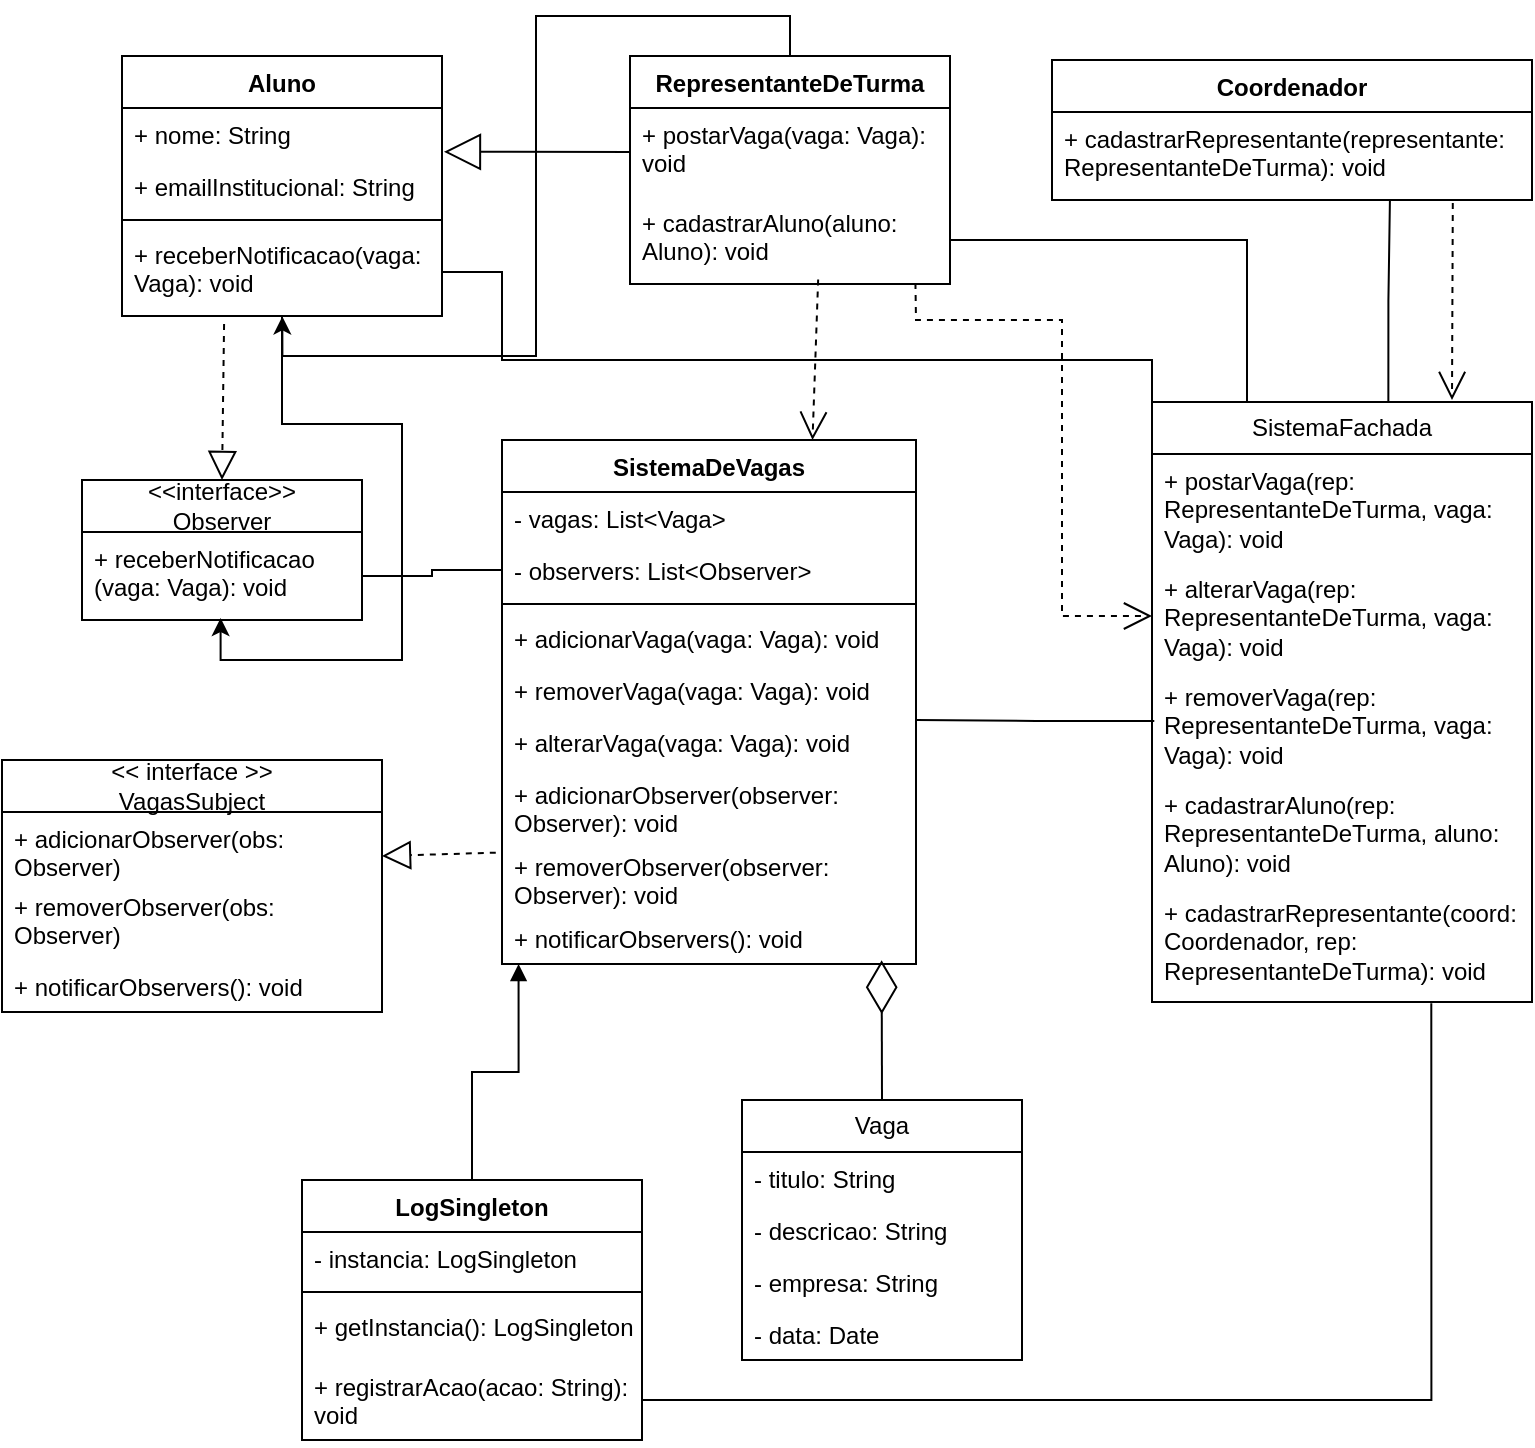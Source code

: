 <mxfile version="27.1.1">
  <diagram id="C5RBs43oDa-KdzZeNtuy" name="Page-1">
    <mxGraphModel dx="646" dy="1494" grid="1" gridSize="10" guides="1" tooltips="1" connect="1" arrows="1" fold="1" page="1" pageScale="1" pageWidth="827" pageHeight="1169" math="0" shadow="0">
      <root>
        <mxCell id="WIyWlLk6GJQsqaUBKTNV-0" />
        <mxCell id="WIyWlLk6GJQsqaUBKTNV-1" parent="WIyWlLk6GJQsqaUBKTNV-0" />
        <mxCell id="_NMeENpPA0-5k_gsboYM-0" value="Aluno" style="swimlane;fontStyle=1;align=center;verticalAlign=top;childLayout=stackLayout;horizontal=1;startSize=26;horizontalStack=0;resizeParent=1;resizeParentMax=0;resizeLast=0;collapsible=1;marginBottom=0;whiteSpace=wrap;html=1;" vertex="1" parent="WIyWlLk6GJQsqaUBKTNV-1">
          <mxGeometry x="80" y="8" width="160" height="130" as="geometry" />
        </mxCell>
        <mxCell id="_NMeENpPA0-5k_gsboYM-1" value="+ nome: String" style="text;strokeColor=none;fillColor=none;align=left;verticalAlign=top;spacingLeft=4;spacingRight=4;overflow=hidden;rotatable=0;points=[[0,0.5],[1,0.5]];portConstraint=eastwest;whiteSpace=wrap;html=1;" vertex="1" parent="_NMeENpPA0-5k_gsboYM-0">
          <mxGeometry y="26" width="160" height="26" as="geometry" />
        </mxCell>
        <mxCell id="_NMeENpPA0-5k_gsboYM-4" value="+ emailInstitucional: String" style="text;strokeColor=none;fillColor=none;align=left;verticalAlign=top;spacingLeft=4;spacingRight=4;overflow=hidden;rotatable=0;points=[[0,0.5],[1,0.5]];portConstraint=eastwest;whiteSpace=wrap;html=1;" vertex="1" parent="_NMeENpPA0-5k_gsboYM-0">
          <mxGeometry y="52" width="160" height="26" as="geometry" />
        </mxCell>
        <mxCell id="_NMeENpPA0-5k_gsboYM-2" value="" style="line;strokeWidth=1;fillColor=none;align=left;verticalAlign=middle;spacingTop=-1;spacingLeft=3;spacingRight=3;rotatable=0;labelPosition=right;points=[];portConstraint=eastwest;strokeColor=inherit;" vertex="1" parent="_NMeENpPA0-5k_gsboYM-0">
          <mxGeometry y="78" width="160" height="8" as="geometry" />
        </mxCell>
        <mxCell id="_NMeENpPA0-5k_gsboYM-3" value="+ receberNotificacao(vaga: Vaga): void" style="text;strokeColor=none;fillColor=none;align=left;verticalAlign=top;spacingLeft=4;spacingRight=4;overflow=hidden;rotatable=0;points=[[0,0.5],[1,0.5]];portConstraint=eastwest;whiteSpace=wrap;html=1;" vertex="1" parent="_NMeENpPA0-5k_gsboYM-0">
          <mxGeometry y="86" width="160" height="44" as="geometry" />
        </mxCell>
        <mxCell id="_NMeENpPA0-5k_gsboYM-10" value="" style="edgeStyle=orthogonalEdgeStyle;rounded=0;orthogonalLoop=1;jettySize=auto;html=1;entryX=0.495;entryY=0.978;entryDx=0;entryDy=0;entryPerimeter=0;" edge="1" parent="WIyWlLk6GJQsqaUBKTNV-1" source="_NMeENpPA0-5k_gsboYM-0" target="_NMeENpPA0-5k_gsboYM-43">
          <mxGeometry relative="1" as="geometry">
            <mxPoint x="190" y="-20.0" as="targetPoint" />
          </mxGeometry>
        </mxCell>
        <mxCell id="_NMeENpPA0-5k_gsboYM-12" value="RepresentanteDeTurma" style="swimlane;fontStyle=1;align=center;verticalAlign=top;childLayout=stackLayout;horizontal=1;startSize=26;horizontalStack=0;resizeParent=1;resizeParentMax=0;resizeLast=0;collapsible=1;marginBottom=0;whiteSpace=wrap;html=1;" vertex="1" parent="WIyWlLk6GJQsqaUBKTNV-1">
          <mxGeometry x="334" y="8" width="160" height="114" as="geometry" />
        </mxCell>
        <mxCell id="_NMeENpPA0-5k_gsboYM-16" value="+ postarVaga(vaga: Vaga): void" style="text;strokeColor=none;fillColor=none;align=left;verticalAlign=top;spacingLeft=4;spacingRight=4;overflow=hidden;rotatable=0;points=[[0,0.5],[1,0.5]];portConstraint=eastwest;whiteSpace=wrap;html=1;" vertex="1" parent="_NMeENpPA0-5k_gsboYM-12">
          <mxGeometry y="26" width="160" height="44" as="geometry" />
        </mxCell>
        <mxCell id="_NMeENpPA0-5k_gsboYM-18" value="+ cadastrarAluno(aluno: Aluno): void" style="text;strokeColor=none;fillColor=none;align=left;verticalAlign=top;spacingLeft=4;spacingRight=4;overflow=hidden;rotatable=0;points=[[0,0.5],[1,0.5]];portConstraint=eastwest;whiteSpace=wrap;html=1;" vertex="1" parent="_NMeENpPA0-5k_gsboYM-12">
          <mxGeometry y="70" width="160" height="44" as="geometry" />
        </mxCell>
        <mxCell id="_NMeENpPA0-5k_gsboYM-19" value="Coordenador" style="swimlane;fontStyle=1;align=center;verticalAlign=top;childLayout=stackLayout;horizontal=1;startSize=26;horizontalStack=0;resizeParent=1;resizeParentMax=0;resizeLast=0;collapsible=1;marginBottom=0;whiteSpace=wrap;html=1;" vertex="1" parent="WIyWlLk6GJQsqaUBKTNV-1">
          <mxGeometry x="545" y="10" width="240" height="70" as="geometry" />
        </mxCell>
        <mxCell id="_NMeENpPA0-5k_gsboYM-22" value="+ cadastrarRepresentante(representante: RepresentanteDeTurma): void" style="text;strokeColor=none;fillColor=none;align=left;verticalAlign=top;spacingLeft=4;spacingRight=4;overflow=hidden;rotatable=0;points=[[0,0.5],[1,0.5]];portConstraint=eastwest;whiteSpace=wrap;html=1;" vertex="1" parent="_NMeENpPA0-5k_gsboYM-19">
          <mxGeometry y="26" width="240" height="44" as="geometry" />
        </mxCell>
        <mxCell id="_NMeENpPA0-5k_gsboYM-17" value="" style="edgeStyle=orthogonalEdgeStyle;rounded=0;orthogonalLoop=1;jettySize=auto;html=1;entryX=0.501;entryY=1.005;entryDx=0;entryDy=0;entryPerimeter=0;exitX=0.5;exitY=0;exitDx=0;exitDy=0;" edge="1" parent="WIyWlLk6GJQsqaUBKTNV-1" source="_NMeENpPA0-5k_gsboYM-12" target="_NMeENpPA0-5k_gsboYM-3">
          <mxGeometry relative="1" as="geometry" />
        </mxCell>
        <mxCell id="_NMeENpPA0-5k_gsboYM-23" value="Vaga" style="swimlane;fontStyle=0;childLayout=stackLayout;horizontal=1;startSize=26;fillColor=none;horizontalStack=0;resizeParent=1;resizeParentMax=0;resizeLast=0;collapsible=1;marginBottom=0;whiteSpace=wrap;html=1;" vertex="1" parent="WIyWlLk6GJQsqaUBKTNV-1">
          <mxGeometry x="390" y="530" width="140" height="130" as="geometry" />
        </mxCell>
        <mxCell id="_NMeENpPA0-5k_gsboYM-24" value="- titulo: String" style="text;strokeColor=none;fillColor=none;align=left;verticalAlign=top;spacingLeft=4;spacingRight=4;overflow=hidden;rotatable=0;points=[[0,0.5],[1,0.5]];portConstraint=eastwest;whiteSpace=wrap;html=1;" vertex="1" parent="_NMeENpPA0-5k_gsboYM-23">
          <mxGeometry y="26" width="140" height="26" as="geometry" />
        </mxCell>
        <mxCell id="_NMeENpPA0-5k_gsboYM-25" value="- descricao: String" style="text;strokeColor=none;fillColor=none;align=left;verticalAlign=top;spacingLeft=4;spacingRight=4;overflow=hidden;rotatable=0;points=[[0,0.5],[1,0.5]];portConstraint=eastwest;whiteSpace=wrap;html=1;" vertex="1" parent="_NMeENpPA0-5k_gsboYM-23">
          <mxGeometry y="52" width="140" height="26" as="geometry" />
        </mxCell>
        <mxCell id="_NMeENpPA0-5k_gsboYM-26" value="- empresa: String" style="text;strokeColor=none;fillColor=none;align=left;verticalAlign=top;spacingLeft=4;spacingRight=4;overflow=hidden;rotatable=0;points=[[0,0.5],[1,0.5]];portConstraint=eastwest;whiteSpace=wrap;html=1;" vertex="1" parent="_NMeENpPA0-5k_gsboYM-23">
          <mxGeometry y="78" width="140" height="26" as="geometry" />
        </mxCell>
        <mxCell id="_NMeENpPA0-5k_gsboYM-27" value="- data: Date" style="text;strokeColor=none;fillColor=none;align=left;verticalAlign=top;spacingLeft=4;spacingRight=4;overflow=hidden;rotatable=0;points=[[0,0.5],[1,0.5]];portConstraint=eastwest;whiteSpace=wrap;html=1;" vertex="1" parent="_NMeENpPA0-5k_gsboYM-23">
          <mxGeometry y="104" width="140" height="26" as="geometry" />
        </mxCell>
        <mxCell id="_NMeENpPA0-5k_gsboYM-28" value="SistemaDeVagas" style="swimlane;fontStyle=1;align=center;verticalAlign=top;childLayout=stackLayout;horizontal=1;startSize=26;horizontalStack=0;resizeParent=1;resizeParentMax=0;resizeLast=0;collapsible=1;marginBottom=0;whiteSpace=wrap;html=1;" vertex="1" parent="WIyWlLk6GJQsqaUBKTNV-1">
          <mxGeometry x="270" y="200" width="207" height="262" as="geometry" />
        </mxCell>
        <mxCell id="_NMeENpPA0-5k_gsboYM-29" value="- vagas: List&amp;lt;Vaga&amp;gt;" style="text;strokeColor=none;fillColor=none;align=left;verticalAlign=top;spacingLeft=4;spacingRight=4;overflow=hidden;rotatable=0;points=[[0,0.5],[1,0.5]];portConstraint=eastwest;whiteSpace=wrap;html=1;" vertex="1" parent="_NMeENpPA0-5k_gsboYM-28">
          <mxGeometry y="26" width="207" height="26" as="geometry" />
        </mxCell>
        <mxCell id="_NMeENpPA0-5k_gsboYM-32" value="- observers: List&amp;lt;Observer&amp;gt;" style="text;strokeColor=none;fillColor=none;align=left;verticalAlign=top;spacingLeft=4;spacingRight=4;overflow=hidden;rotatable=0;points=[[0,0.5],[1,0.5]];portConstraint=eastwest;whiteSpace=wrap;html=1;" vertex="1" parent="_NMeENpPA0-5k_gsboYM-28">
          <mxGeometry y="52" width="207" height="26" as="geometry" />
        </mxCell>
        <mxCell id="_NMeENpPA0-5k_gsboYM-30" value="" style="line;strokeWidth=1;fillColor=none;align=left;verticalAlign=middle;spacingTop=-1;spacingLeft=3;spacingRight=3;rotatable=0;labelPosition=right;points=[];portConstraint=eastwest;strokeColor=inherit;" vertex="1" parent="_NMeENpPA0-5k_gsboYM-28">
          <mxGeometry y="78" width="207" height="8" as="geometry" />
        </mxCell>
        <mxCell id="_NMeENpPA0-5k_gsboYM-31" value="+ adicionarVaga(vaga: Vaga): void" style="text;strokeColor=none;fillColor=none;align=left;verticalAlign=top;spacingLeft=4;spacingRight=4;overflow=hidden;rotatable=0;points=[[0,0.5],[1,0.5]];portConstraint=eastwest;whiteSpace=wrap;html=1;" vertex="1" parent="_NMeENpPA0-5k_gsboYM-28">
          <mxGeometry y="86" width="207" height="26" as="geometry" />
        </mxCell>
        <mxCell id="_NMeENpPA0-5k_gsboYM-33" value="+ removerVaga(vaga: Vaga): void" style="text;strokeColor=none;fillColor=none;align=left;verticalAlign=top;spacingLeft=4;spacingRight=4;overflow=hidden;rotatable=0;points=[[0,0.5],[1,0.5]];portConstraint=eastwest;whiteSpace=wrap;html=1;" vertex="1" parent="_NMeENpPA0-5k_gsboYM-28">
          <mxGeometry y="112" width="207" height="26" as="geometry" />
        </mxCell>
        <mxCell id="_NMeENpPA0-5k_gsboYM-34" value="+ alterarVaga(vaga: Vaga): void" style="text;strokeColor=none;fillColor=none;align=left;verticalAlign=top;spacingLeft=4;spacingRight=4;overflow=hidden;rotatable=0;points=[[0,0.5],[1,0.5]];portConstraint=eastwest;whiteSpace=wrap;html=1;" vertex="1" parent="_NMeENpPA0-5k_gsboYM-28">
          <mxGeometry y="138" width="207" height="26" as="geometry" />
        </mxCell>
        <mxCell id="_NMeENpPA0-5k_gsboYM-35" value="+ adicionarObserver(observer: Observer): void" style="text;strokeColor=none;fillColor=none;align=left;verticalAlign=top;spacingLeft=4;spacingRight=4;overflow=hidden;rotatable=0;points=[[0,0.5],[1,0.5]];portConstraint=eastwest;whiteSpace=wrap;html=1;" vertex="1" parent="_NMeENpPA0-5k_gsboYM-28">
          <mxGeometry y="164" width="207" height="36" as="geometry" />
        </mxCell>
        <mxCell id="_NMeENpPA0-5k_gsboYM-36" value="+ removerObserver(observer: Observer): void" style="text;strokeColor=none;fillColor=none;align=left;verticalAlign=top;spacingLeft=4;spacingRight=4;overflow=hidden;rotatable=0;points=[[0,0.5],[1,0.5]];portConstraint=eastwest;whiteSpace=wrap;html=1;" vertex="1" parent="_NMeENpPA0-5k_gsboYM-28">
          <mxGeometry y="200" width="207" height="36" as="geometry" />
        </mxCell>
        <mxCell id="_NMeENpPA0-5k_gsboYM-37" value="+ notificarObservers(): void" style="text;strokeColor=none;fillColor=none;align=left;verticalAlign=top;spacingLeft=4;spacingRight=4;overflow=hidden;rotatable=0;points=[[0,0.5],[1,0.5]];portConstraint=eastwest;whiteSpace=wrap;html=1;" vertex="1" parent="_NMeENpPA0-5k_gsboYM-28">
          <mxGeometry y="236" width="207" height="26" as="geometry" />
        </mxCell>
        <mxCell id="_NMeENpPA0-5k_gsboYM-38" value="&amp;lt;&amp;lt; interface &amp;gt;&amp;gt;&lt;div&gt;VagasSubject&lt;/div&gt;" style="swimlane;fontStyle=0;childLayout=stackLayout;horizontal=1;startSize=26;fillColor=none;horizontalStack=0;resizeParent=1;resizeParentMax=0;resizeLast=0;collapsible=1;marginBottom=0;whiteSpace=wrap;html=1;" vertex="1" parent="WIyWlLk6GJQsqaUBKTNV-1">
          <mxGeometry x="20" y="360" width="190" height="126" as="geometry" />
        </mxCell>
        <mxCell id="_NMeENpPA0-5k_gsboYM-39" value="+ adicionarObserver(obs: Observer)" style="text;strokeColor=none;fillColor=none;align=left;verticalAlign=top;spacingLeft=4;spacingRight=4;overflow=hidden;rotatable=0;points=[[0,0.5],[1,0.5]];portConstraint=eastwest;whiteSpace=wrap;html=1;" vertex="1" parent="_NMeENpPA0-5k_gsboYM-38">
          <mxGeometry y="26" width="190" height="34" as="geometry" />
        </mxCell>
        <mxCell id="_NMeENpPA0-5k_gsboYM-40" value="+ removerObserver(obs: Observer)" style="text;strokeColor=none;fillColor=none;align=left;verticalAlign=top;spacingLeft=4;spacingRight=4;overflow=hidden;rotatable=0;points=[[0,0.5],[1,0.5]];portConstraint=eastwest;whiteSpace=wrap;html=1;" vertex="1" parent="_NMeENpPA0-5k_gsboYM-38">
          <mxGeometry y="60" width="190" height="40" as="geometry" />
        </mxCell>
        <mxCell id="_NMeENpPA0-5k_gsboYM-41" value="+ notificarObservers(): void" style="text;strokeColor=none;fillColor=none;align=left;verticalAlign=top;spacingLeft=4;spacingRight=4;overflow=hidden;rotatable=0;points=[[0,0.5],[1,0.5]];portConstraint=eastwest;whiteSpace=wrap;html=1;" vertex="1" parent="_NMeENpPA0-5k_gsboYM-38">
          <mxGeometry y="100" width="190" height="26" as="geometry" />
        </mxCell>
        <mxCell id="_NMeENpPA0-5k_gsboYM-42" value="&amp;lt;&amp;lt;interface&amp;gt;&amp;gt;&lt;div&gt;Observer&lt;/div&gt;" style="swimlane;fontStyle=0;childLayout=stackLayout;horizontal=1;startSize=26;fillColor=none;horizontalStack=0;resizeParent=1;resizeParentMax=0;resizeLast=0;collapsible=1;marginBottom=0;whiteSpace=wrap;html=1;" vertex="1" parent="WIyWlLk6GJQsqaUBKTNV-1">
          <mxGeometry x="60" y="220" width="140" height="70" as="geometry" />
        </mxCell>
        <mxCell id="_NMeENpPA0-5k_gsboYM-43" value="+ receberNotificacao&lt;div&gt;(vaga: Vaga): void&lt;/div&gt;" style="text;strokeColor=none;fillColor=none;align=left;verticalAlign=top;spacingLeft=4;spacingRight=4;overflow=hidden;rotatable=0;points=[[0,0.5],[1,0.5]];portConstraint=eastwest;whiteSpace=wrap;html=1;" vertex="1" parent="_NMeENpPA0-5k_gsboYM-42">
          <mxGeometry y="26" width="140" height="44" as="geometry" />
        </mxCell>
        <mxCell id="_NMeENpPA0-5k_gsboYM-46" value="LogSingleton" style="swimlane;fontStyle=1;align=center;verticalAlign=top;childLayout=stackLayout;horizontal=1;startSize=26;horizontalStack=0;resizeParent=1;resizeParentMax=0;resizeLast=0;collapsible=1;marginBottom=0;whiteSpace=wrap;html=1;" vertex="1" parent="WIyWlLk6GJQsqaUBKTNV-1">
          <mxGeometry x="170" y="570" width="170" height="130" as="geometry" />
        </mxCell>
        <mxCell id="_NMeENpPA0-5k_gsboYM-47" value="- instancia: LogSingleton" style="text;strokeColor=none;fillColor=none;align=left;verticalAlign=top;spacingLeft=4;spacingRight=4;overflow=hidden;rotatable=0;points=[[0,0.5],[1,0.5]];portConstraint=eastwest;whiteSpace=wrap;html=1;" vertex="1" parent="_NMeENpPA0-5k_gsboYM-46">
          <mxGeometry y="26" width="170" height="26" as="geometry" />
        </mxCell>
        <mxCell id="_NMeENpPA0-5k_gsboYM-48" value="" style="line;strokeWidth=1;fillColor=none;align=left;verticalAlign=middle;spacingTop=-1;spacingLeft=3;spacingRight=3;rotatable=0;labelPosition=right;points=[];portConstraint=eastwest;strokeColor=inherit;" vertex="1" parent="_NMeENpPA0-5k_gsboYM-46">
          <mxGeometry y="52" width="170" height="8" as="geometry" />
        </mxCell>
        <mxCell id="_NMeENpPA0-5k_gsboYM-49" value="+ getInstancia(): LogSingleton" style="text;strokeColor=none;fillColor=none;align=left;verticalAlign=top;spacingLeft=4;spacingRight=4;overflow=hidden;rotatable=0;points=[[0,0.5],[1,0.5]];portConstraint=eastwest;whiteSpace=wrap;html=1;" vertex="1" parent="_NMeENpPA0-5k_gsboYM-46">
          <mxGeometry y="60" width="170" height="30" as="geometry" />
        </mxCell>
        <mxCell id="_NMeENpPA0-5k_gsboYM-50" value="+ registrarAcao(acao: String): void" style="text;strokeColor=none;fillColor=none;align=left;verticalAlign=top;spacingLeft=4;spacingRight=4;overflow=hidden;rotatable=0;points=[[0,0.5],[1,0.5]];portConstraint=eastwest;whiteSpace=wrap;html=1;" vertex="1" parent="_NMeENpPA0-5k_gsboYM-46">
          <mxGeometry y="90" width="170" height="40" as="geometry" />
        </mxCell>
        <mxCell id="_NMeENpPA0-5k_gsboYM-51" value="SistemaFachada" style="swimlane;fontStyle=0;childLayout=stackLayout;horizontal=1;startSize=26;fillColor=none;horizontalStack=0;resizeParent=1;resizeParentMax=0;resizeLast=0;collapsible=1;marginBottom=0;whiteSpace=wrap;html=1;" vertex="1" parent="WIyWlLk6GJQsqaUBKTNV-1">
          <mxGeometry x="595" y="181" width="190" height="300" as="geometry" />
        </mxCell>
        <mxCell id="_NMeENpPA0-5k_gsboYM-52" value="+ postarVaga(rep: RepresentanteDeTurma, vaga: Vaga): void" style="text;strokeColor=none;fillColor=none;align=left;verticalAlign=top;spacingLeft=4;spacingRight=4;overflow=hidden;rotatable=0;points=[[0,0.5],[1,0.5]];portConstraint=eastwest;whiteSpace=wrap;html=1;" vertex="1" parent="_NMeENpPA0-5k_gsboYM-51">
          <mxGeometry y="26" width="190" height="54" as="geometry" />
        </mxCell>
        <mxCell id="_NMeENpPA0-5k_gsboYM-55" value="+ alterarVaga(rep: RepresentanteDeTurma, vaga: Vaga): void" style="text;strokeColor=none;fillColor=none;align=left;verticalAlign=top;spacingLeft=4;spacingRight=4;overflow=hidden;rotatable=0;points=[[0,0.5],[1,0.5]];portConstraint=eastwest;whiteSpace=wrap;html=1;" vertex="1" parent="_NMeENpPA0-5k_gsboYM-51">
          <mxGeometry y="80" width="190" height="54" as="geometry" />
        </mxCell>
        <mxCell id="_NMeENpPA0-5k_gsboYM-56" value="+ removerVaga(rep: RepresentanteDeTurma, vaga: Vaga): void" style="text;strokeColor=none;fillColor=none;align=left;verticalAlign=top;spacingLeft=4;spacingRight=4;overflow=hidden;rotatable=0;points=[[0,0.5],[1,0.5]];portConstraint=eastwest;whiteSpace=wrap;html=1;" vertex="1" parent="_NMeENpPA0-5k_gsboYM-51">
          <mxGeometry y="134" width="190" height="54" as="geometry" />
        </mxCell>
        <mxCell id="_NMeENpPA0-5k_gsboYM-57" value="+ cadastrarAluno(rep: RepresentanteDeTurma, aluno: Aluno): void" style="text;strokeColor=none;fillColor=none;align=left;verticalAlign=top;spacingLeft=4;spacingRight=4;overflow=hidden;rotatable=0;points=[[0,0.5],[1,0.5]];portConstraint=eastwest;whiteSpace=wrap;html=1;" vertex="1" parent="_NMeENpPA0-5k_gsboYM-51">
          <mxGeometry y="188" width="190" height="54" as="geometry" />
        </mxCell>
        <mxCell id="_NMeENpPA0-5k_gsboYM-58" value="+ cadastrarRepresentante(coord: Coordenador, rep: RepresentanteDeTurma): void" style="text;strokeColor=none;fillColor=none;align=left;verticalAlign=top;spacingLeft=4;spacingRight=4;overflow=hidden;rotatable=0;points=[[0,0.5],[1,0.5]];portConstraint=eastwest;whiteSpace=wrap;html=1;" vertex="1" parent="_NMeENpPA0-5k_gsboYM-51">
          <mxGeometry y="242" width="190" height="58" as="geometry" />
        </mxCell>
        <mxCell id="_NMeENpPA0-5k_gsboYM-59" value="" style="endArrow=block;dashed=1;endFill=0;endSize=12;html=1;rounded=0;exitX=0.319;exitY=1.091;exitDx=0;exitDy=0;exitPerimeter=0;entryX=0.5;entryY=0;entryDx=0;entryDy=0;" edge="1" parent="WIyWlLk6GJQsqaUBKTNV-1" source="_NMeENpPA0-5k_gsboYM-3" target="_NMeENpPA0-5k_gsboYM-42">
          <mxGeometry width="160" relative="1" as="geometry">
            <mxPoint x="220" y="160" as="sourcePoint" />
            <mxPoint x="129" y="280" as="targetPoint" />
          </mxGeometry>
        </mxCell>
        <mxCell id="_NMeENpPA0-5k_gsboYM-60" value="" style="endArrow=block;endFill=0;endSize=12;html=1;rounded=0;entryX=1;entryY=0.647;entryDx=0;entryDy=0;exitX=-0.015;exitY=0.176;exitDx=0;exitDy=0;entryPerimeter=0;dashed=1;exitPerimeter=0;" edge="1" parent="WIyWlLk6GJQsqaUBKTNV-1" source="_NMeENpPA0-5k_gsboYM-36" target="_NMeENpPA0-5k_gsboYM-39">
          <mxGeometry width="160" relative="1" as="geometry">
            <mxPoint x="220" y="560" as="sourcePoint" />
            <mxPoint x="380" y="560" as="targetPoint" />
          </mxGeometry>
        </mxCell>
        <mxCell id="_NMeENpPA0-5k_gsboYM-74" value="" style="endArrow=block;endFill=1;html=1;edgeStyle=orthogonalEdgeStyle;align=left;verticalAlign=top;rounded=0;exitX=0.5;exitY=0;exitDx=0;exitDy=0;entryX=0.04;entryY=0.998;entryDx=0;entryDy=0;entryPerimeter=0;" edge="1" parent="WIyWlLk6GJQsqaUBKTNV-1" source="_NMeENpPA0-5k_gsboYM-46" target="_NMeENpPA0-5k_gsboYM-37">
          <mxGeometry x="-1" relative="1" as="geometry">
            <mxPoint x="290" y="520" as="sourcePoint" />
            <mxPoint x="355" y="462" as="targetPoint" />
          </mxGeometry>
        </mxCell>
        <mxCell id="_NMeENpPA0-5k_gsboYM-80" value="" style="endArrow=open;endSize=12;dashed=1;html=1;rounded=0;entryX=0.75;entryY=0;entryDx=0;entryDy=0;exitX=0.588;exitY=0.949;exitDx=0;exitDy=0;exitPerimeter=0;" edge="1" parent="WIyWlLk6GJQsqaUBKTNV-1" source="_NMeENpPA0-5k_gsboYM-18" target="_NMeENpPA0-5k_gsboYM-28">
          <mxGeometry width="160" relative="1" as="geometry">
            <mxPoint x="430" y="121" as="sourcePoint" />
            <mxPoint x="480" y="170" as="targetPoint" />
          </mxGeometry>
        </mxCell>
        <mxCell id="_NMeENpPA0-5k_gsboYM-81" value="" style="endArrow=open;endSize=12;dashed=1;html=1;rounded=0;exitX=0.835;exitY=1.034;exitDx=0;exitDy=0;exitPerimeter=0;" edge="1" parent="WIyWlLk6GJQsqaUBKTNV-1" source="_NMeENpPA0-5k_gsboYM-22">
          <mxGeometry width="160" relative="1" as="geometry">
            <mxPoint x="740" y="110" as="sourcePoint" />
            <mxPoint x="745" y="180" as="targetPoint" />
          </mxGeometry>
        </mxCell>
        <mxCell id="_NMeENpPA0-5k_gsboYM-82" value="" style="endArrow=open;endSize=12;dashed=1;html=1;rounded=0;entryX=0;entryY=0.5;entryDx=0;entryDy=0;exitX=0.892;exitY=0.988;exitDx=0;exitDy=0;exitPerimeter=0;" edge="1" parent="WIyWlLk6GJQsqaUBKTNV-1" source="_NMeENpPA0-5k_gsboYM-18" target="_NMeENpPA0-5k_gsboYM-55">
          <mxGeometry width="160" relative="1" as="geometry">
            <mxPoint x="520" y="130" as="sourcePoint" />
            <mxPoint x="520" y="210" as="targetPoint" />
            <Array as="points">
              <mxPoint x="477" y="140" />
              <mxPoint x="550" y="140" />
              <mxPoint x="550" y="288" />
            </Array>
          </mxGeometry>
        </mxCell>
        <mxCell id="_NMeENpPA0-5k_gsboYM-83" value="" style="endArrow=diamondThin;endFill=0;endSize=24;html=1;rounded=0;entryX=0.917;entryY=0.927;entryDx=0;entryDy=0;entryPerimeter=0;exitX=0.5;exitY=0;exitDx=0;exitDy=0;" edge="1" parent="WIyWlLk6GJQsqaUBKTNV-1" source="_NMeENpPA0-5k_gsboYM-23" target="_NMeENpPA0-5k_gsboYM-37">
          <mxGeometry width="160" relative="1" as="geometry">
            <mxPoint x="220" y="330" as="sourcePoint" />
            <mxPoint x="380" y="330" as="targetPoint" />
          </mxGeometry>
        </mxCell>
        <mxCell id="_NMeENpPA0-5k_gsboYM-84" value="" style="endArrow=block;endSize=16;endFill=0;html=1;rounded=0;exitX=0;exitY=0.5;exitDx=0;exitDy=0;entryX=1.006;entryY=0.842;entryDx=0;entryDy=0;entryPerimeter=0;" edge="1" parent="WIyWlLk6GJQsqaUBKTNV-1" source="_NMeENpPA0-5k_gsboYM-16" target="_NMeENpPA0-5k_gsboYM-1">
          <mxGeometry width="160" relative="1" as="geometry">
            <mxPoint x="240" y="190" as="sourcePoint" />
            <mxPoint x="400" y="190" as="targetPoint" />
          </mxGeometry>
        </mxCell>
        <mxCell id="_NMeENpPA0-5k_gsboYM-93" value="" style="endArrow=none;html=1;edgeStyle=orthogonalEdgeStyle;rounded=0;exitX=1;exitY=0.5;exitDx=0;exitDy=0;entryX=0;entryY=0.5;entryDx=0;entryDy=0;" edge="1" parent="WIyWlLk6GJQsqaUBKTNV-1" source="_NMeENpPA0-5k_gsboYM-43" target="_NMeENpPA0-5k_gsboYM-32">
          <mxGeometry relative="1" as="geometry">
            <mxPoint x="200" y="340" as="sourcePoint" />
            <mxPoint x="360" y="340" as="targetPoint" />
          </mxGeometry>
        </mxCell>
        <mxCell id="_NMeENpPA0-5k_gsboYM-97" value="" style="endArrow=none;html=1;edgeStyle=orthogonalEdgeStyle;rounded=0;exitX=1;exitY=0.5;exitDx=0;exitDy=0;entryX=0.006;entryY=0.601;entryDx=0;entryDy=0;entryPerimeter=0;" edge="1" parent="WIyWlLk6GJQsqaUBKTNV-1">
          <mxGeometry relative="1" as="geometry">
            <mxPoint x="477" y="340" as="sourcePoint" />
            <mxPoint x="596.14" y="340.454" as="targetPoint" />
          </mxGeometry>
        </mxCell>
        <mxCell id="_NMeENpPA0-5k_gsboYM-98" value="" style="endArrow=none;html=1;edgeStyle=orthogonalEdgeStyle;rounded=0;exitX=1;exitY=0.5;exitDx=0;exitDy=0;entryX=0.735;entryY=1.011;entryDx=0;entryDy=0;entryPerimeter=0;" edge="1" parent="WIyWlLk6GJQsqaUBKTNV-1" source="_NMeENpPA0-5k_gsboYM-50" target="_NMeENpPA0-5k_gsboYM-58">
          <mxGeometry relative="1" as="geometry">
            <mxPoint x="380" y="683" as="sourcePoint" />
            <mxPoint x="450" y="680" as="targetPoint" />
          </mxGeometry>
        </mxCell>
        <mxCell id="_NMeENpPA0-5k_gsboYM-99" value="" style="endArrow=none;html=1;edgeStyle=orthogonalEdgeStyle;rounded=0;exitX=0.622;exitY=0;exitDx=0;exitDy=0;entryX=0.704;entryY=1.004;entryDx=0;entryDy=0;entryPerimeter=0;exitPerimeter=0;" edge="1" parent="WIyWlLk6GJQsqaUBKTNV-1" source="_NMeENpPA0-5k_gsboYM-51" target="_NMeENpPA0-5k_gsboYM-22">
          <mxGeometry relative="1" as="geometry">
            <mxPoint x="710" y="133" as="sourcePoint" />
            <mxPoint x="780" y="130" as="targetPoint" />
          </mxGeometry>
        </mxCell>
        <mxCell id="_NMeENpPA0-5k_gsboYM-100" value="" style="endArrow=none;html=1;edgeStyle=orthogonalEdgeStyle;rounded=0;exitX=1;exitY=0.5;exitDx=0;exitDy=0;entryX=0.25;entryY=0;entryDx=0;entryDy=0;" edge="1" parent="WIyWlLk6GJQsqaUBKTNV-1" source="_NMeENpPA0-5k_gsboYM-18" target="_NMeENpPA0-5k_gsboYM-51">
          <mxGeometry relative="1" as="geometry">
            <mxPoint x="560" y="103" as="sourcePoint" />
            <mxPoint x="630" y="100" as="targetPoint" />
          </mxGeometry>
        </mxCell>
        <mxCell id="_NMeENpPA0-5k_gsboYM-101" value="" style="endArrow=none;html=1;edgeStyle=orthogonalEdgeStyle;rounded=0;exitX=1;exitY=0.5;exitDx=0;exitDy=0;entryX=0;entryY=0;entryDx=0;entryDy=0;" edge="1" parent="WIyWlLk6GJQsqaUBKTNV-1" source="_NMeENpPA0-5k_gsboYM-3" target="_NMeENpPA0-5k_gsboYM-51">
          <mxGeometry relative="1" as="geometry">
            <mxPoint x="320" y="163" as="sourcePoint" />
            <mxPoint x="390" y="160" as="targetPoint" />
            <Array as="points">
              <mxPoint x="270" y="116" />
              <mxPoint x="270" y="160" />
              <mxPoint x="595" y="160" />
            </Array>
          </mxGeometry>
        </mxCell>
      </root>
    </mxGraphModel>
  </diagram>
</mxfile>
